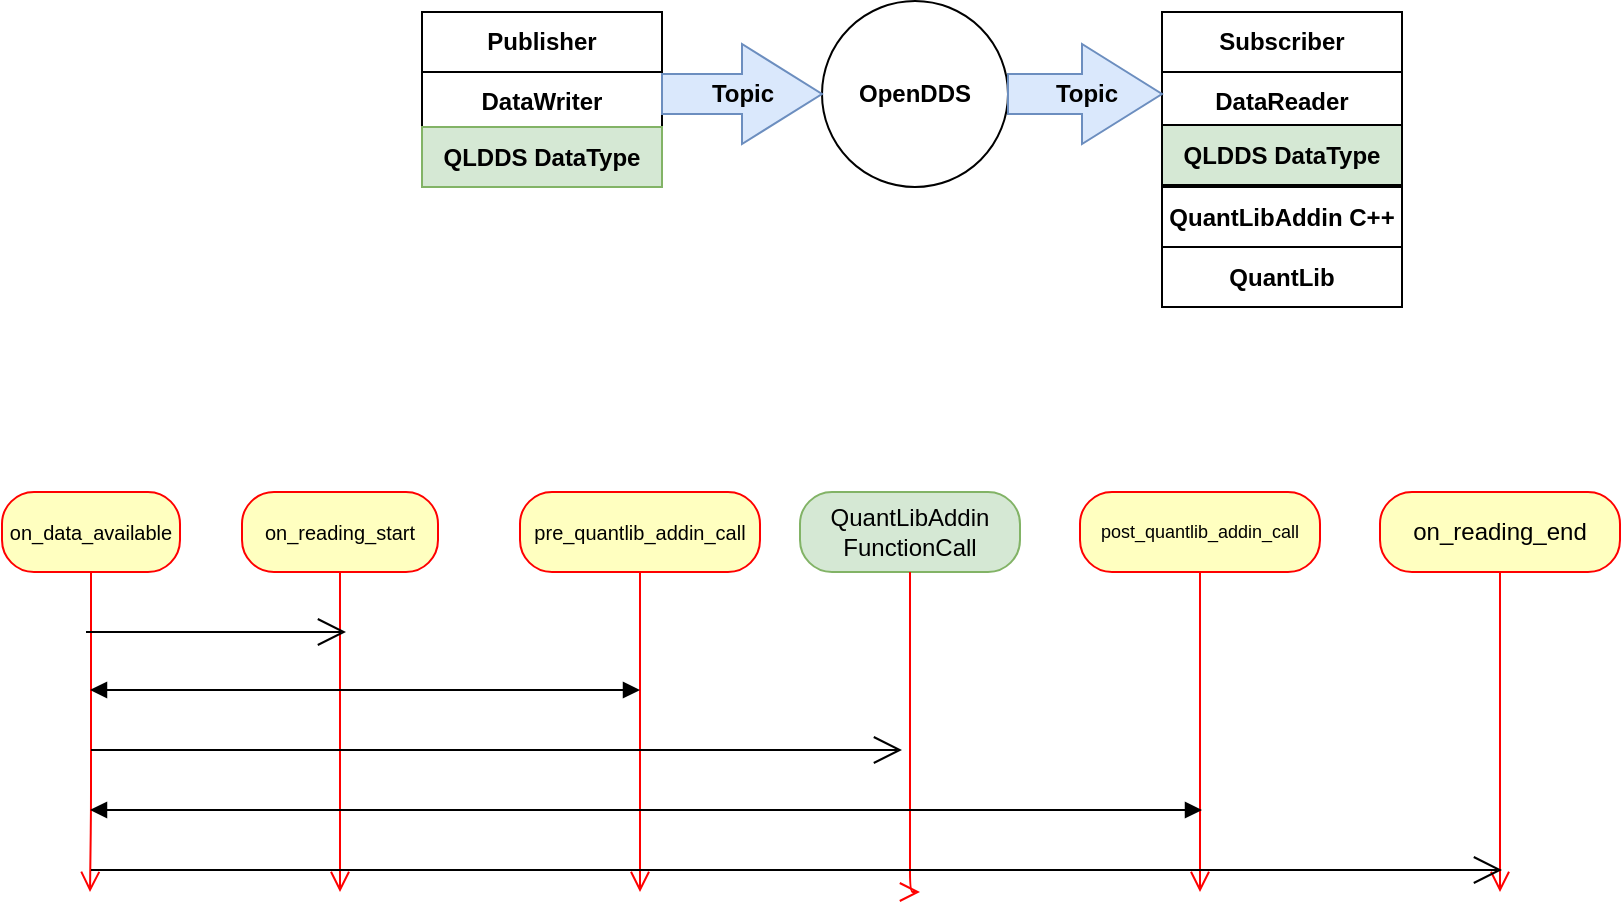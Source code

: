 <mxfile version="12.2.0" type="github" pages="1">
  <diagram id="FgFeBv1eccKTeo6hjX-A" name="Page-1">
    <mxGraphModel dx="952" dy="1168" grid="1" gridSize="10" guides="1" tooltips="1" connect="1" arrows="1" fold="1" page="1" pageScale="1" pageWidth="850" pageHeight="1100" math="0" shadow="0">
      <root>
        <mxCell id="0"/>
        <mxCell id="1" parent="0"/>
        <mxCell id="dGfULtTPnIdKDtHaVdav-1" value="OpenDDS" style="ellipse;whiteSpace=wrap;html=1;aspect=fixed;fontStyle=1" vertex="1" parent="1">
          <mxGeometry x="430" y="154.5" width="93" height="93" as="geometry"/>
        </mxCell>
        <mxCell id="dGfULtTPnIdKDtHaVdav-2" value="&lt;b&gt;Publisher&lt;/b&gt;" style="rounded=0;whiteSpace=wrap;html=1;" vertex="1" parent="1">
          <mxGeometry x="230" y="160" width="120" height="30" as="geometry"/>
        </mxCell>
        <mxCell id="dGfULtTPnIdKDtHaVdav-6" value="&lt;b&gt;DataWriter&lt;/b&gt;" style="rounded=0;whiteSpace=wrap;html=1;" vertex="1" parent="1">
          <mxGeometry x="230" y="190" width="120" height="30" as="geometry"/>
        </mxCell>
        <mxCell id="dGfULtTPnIdKDtHaVdav-7" value="&lt;b&gt;QLDDS DataType&lt;br&gt;&lt;/b&gt;" style="rounded=0;whiteSpace=wrap;html=1;fillColor=#d5e8d4;strokeColor=#82b366;" vertex="1" parent="1">
          <mxGeometry x="230" y="217.5" width="120" height="30" as="geometry"/>
        </mxCell>
        <mxCell id="dGfULtTPnIdKDtHaVdav-9" value="Topic" style="html=1;shadow=0;dashed=0;align=center;verticalAlign=middle;shape=mxgraph.arrows2.arrow;dy=0.6;dx=40;notch=0;fillColor=#dae8fc;strokeColor=#6c8ebf;fontStyle=1" vertex="1" parent="1">
          <mxGeometry x="350" y="176" width="80" height="50" as="geometry"/>
        </mxCell>
        <mxCell id="dGfULtTPnIdKDtHaVdav-10" value="&lt;b&gt;Subscriber&lt;/b&gt;" style="rounded=0;whiteSpace=wrap;html=1;" vertex="1" parent="1">
          <mxGeometry x="600" y="160" width="120" height="30" as="geometry"/>
        </mxCell>
        <mxCell id="dGfULtTPnIdKDtHaVdav-11" value="&lt;b&gt;DataReader&lt;/b&gt;" style="rounded=0;whiteSpace=wrap;html=1;" vertex="1" parent="1">
          <mxGeometry x="600" y="190" width="120" height="30" as="geometry"/>
        </mxCell>
        <mxCell id="dGfULtTPnIdKDtHaVdav-12" value="&lt;b&gt;QLDDS DataType&lt;/b&gt;" style="rounded=0;whiteSpace=wrap;html=1;fillColor=#d5e8d4;strokeColor=#000000;glass=0;shadow=0;comic=0;" vertex="1" parent="1">
          <mxGeometry x="600" y="216.5" width="120" height="30" as="geometry"/>
        </mxCell>
        <mxCell id="dGfULtTPnIdKDtHaVdav-13" value="&lt;b&gt;QuantLibAddin C++&lt;/b&gt;" style="rounded=0;whiteSpace=wrap;html=1;strokeColor=#000000;" vertex="1" parent="1">
          <mxGeometry x="600" y="247.5" width="120" height="30" as="geometry"/>
        </mxCell>
        <mxCell id="dGfULtTPnIdKDtHaVdav-14" value="&lt;b&gt;QuantLib&lt;/b&gt;" style="rounded=0;whiteSpace=wrap;html=1;" vertex="1" parent="1">
          <mxGeometry x="600" y="277.5" width="120" height="30" as="geometry"/>
        </mxCell>
        <mxCell id="dGfULtTPnIdKDtHaVdav-15" value="Topic" style="html=1;shadow=0;dashed=0;align=center;verticalAlign=middle;shape=mxgraph.arrows2.arrow;dy=0.6;dx=40;notch=0;fillColor=#dae8fc;strokeColor=#6c8ebf;fontStyle=1" vertex="1" parent="1">
          <mxGeometry x="523" y="176" width="77" height="50" as="geometry"/>
        </mxCell>
        <mxCell id="dGfULtTPnIdKDtHaVdav-18" value="on_data_available" style="rounded=1;whiteSpace=wrap;html=1;arcSize=40;fontColor=#000000;fillColor=#ffffc0;strokeColor=#ff0000;shadow=0;glass=0;comic=0;fontSize=10;" vertex="1" parent="1">
          <mxGeometry x="20" y="400" width="89" height="40" as="geometry"/>
        </mxCell>
        <mxCell id="dGfULtTPnIdKDtHaVdav-19" value="" style="edgeStyle=orthogonalEdgeStyle;html=1;verticalAlign=bottom;endArrow=open;endSize=8;strokeColor=#ff0000;" edge="1" source="dGfULtTPnIdKDtHaVdav-18" parent="1">
          <mxGeometry relative="1" as="geometry">
            <mxPoint x="64" y="600" as="targetPoint"/>
            <Array as="points">
              <mxPoint x="64" y="560"/>
              <mxPoint x="64" y="560"/>
            </Array>
          </mxGeometry>
        </mxCell>
        <mxCell id="dGfULtTPnIdKDtHaVdav-20" value="on_reading_start" style="rounded=1;whiteSpace=wrap;html=1;arcSize=40;fontColor=#000000;fillColor=#ffffc0;strokeColor=#ff0000;shadow=0;glass=0;comic=0;fontSize=10;" vertex="1" parent="1">
          <mxGeometry x="140" y="400" width="98" height="40" as="geometry"/>
        </mxCell>
        <mxCell id="dGfULtTPnIdKDtHaVdav-21" value="" style="edgeStyle=orthogonalEdgeStyle;html=1;verticalAlign=bottom;endArrow=open;endSize=8;strokeColor=#ff0000;" edge="1" source="dGfULtTPnIdKDtHaVdav-20" parent="1">
          <mxGeometry relative="1" as="geometry">
            <mxPoint x="189" y="600" as="targetPoint"/>
          </mxGeometry>
        </mxCell>
        <mxCell id="dGfULtTPnIdKDtHaVdav-24" value="pre_quantlib_addin_call" style="rounded=1;whiteSpace=wrap;html=1;arcSize=40;fontColor=#000000;fillColor=#ffffc0;strokeColor=#ff0000;shadow=0;glass=0;comic=0;fontSize=10;" vertex="1" parent="1">
          <mxGeometry x="279" y="400" width="120" height="40" as="geometry"/>
        </mxCell>
        <mxCell id="dGfULtTPnIdKDtHaVdav-25" value="" style="edgeStyle=orthogonalEdgeStyle;html=1;verticalAlign=bottom;endArrow=open;endSize=8;strokeColor=#ff0000;" edge="1" source="dGfULtTPnIdKDtHaVdav-24" parent="1">
          <mxGeometry relative="1" as="geometry">
            <mxPoint x="339" y="600" as="targetPoint"/>
          </mxGeometry>
        </mxCell>
        <mxCell id="dGfULtTPnIdKDtHaVdav-28" value="" style="endArrow=block;startArrow=block;endFill=1;startFill=1;html=1;fontSize=10;" edge="1" parent="1">
          <mxGeometry width="160" relative="1" as="geometry">
            <mxPoint x="64" y="499" as="sourcePoint"/>
            <mxPoint x="339" y="499" as="targetPoint"/>
          </mxGeometry>
        </mxCell>
        <mxCell id="dGfULtTPnIdKDtHaVdav-29" value="QuantLibAddin&lt;br&gt;FunctionCall" style="rounded=1;whiteSpace=wrap;html=1;arcSize=40;fillColor=#d5e8d4;strokeColor=#82b366;shadow=0;glass=0;comic=0;" vertex="1" parent="1">
          <mxGeometry x="419" y="400" width="110" height="40" as="geometry"/>
        </mxCell>
        <mxCell id="dGfULtTPnIdKDtHaVdav-30" value="" style="edgeStyle=orthogonalEdgeStyle;html=1;verticalAlign=bottom;endArrow=open;endSize=8;strokeColor=#ff0000;fontSize=10;" edge="1" source="dGfULtTPnIdKDtHaVdav-29" parent="1">
          <mxGeometry relative="1" as="geometry">
            <mxPoint x="479" y="600" as="targetPoint"/>
            <Array as="points">
              <mxPoint x="474" y="600"/>
            </Array>
          </mxGeometry>
        </mxCell>
        <mxCell id="dGfULtTPnIdKDtHaVdav-34" value="post_quantlib_addin_call" style="rounded=1;whiteSpace=wrap;html=1;arcSize=40;fontColor=#000000;fillColor=#ffffc0;strokeColor=#ff0000;shadow=0;glass=0;comic=0;fontSize=9;" vertex="1" parent="1">
          <mxGeometry x="559" y="400" width="120" height="40" as="geometry"/>
        </mxCell>
        <mxCell id="dGfULtTPnIdKDtHaVdav-35" value="" style="edgeStyle=orthogonalEdgeStyle;html=1;verticalAlign=bottom;endArrow=open;endSize=8;strokeColor=#ff0000;fontSize=10;" edge="1" source="dGfULtTPnIdKDtHaVdav-34" parent="1">
          <mxGeometry relative="1" as="geometry">
            <mxPoint x="619" y="600" as="targetPoint"/>
          </mxGeometry>
        </mxCell>
        <mxCell id="dGfULtTPnIdKDtHaVdav-39" value="on_reading_end" style="rounded=1;whiteSpace=wrap;html=1;arcSize=40;fontColor=#000000;fillColor=#ffffc0;strokeColor=#ff0000;shadow=0;glass=0;comic=0;" vertex="1" parent="1">
          <mxGeometry x="709" y="400" width="120" height="40" as="geometry"/>
        </mxCell>
        <mxCell id="dGfULtTPnIdKDtHaVdav-40" value="" style="edgeStyle=orthogonalEdgeStyle;html=1;verticalAlign=bottom;endArrow=open;endSize=8;strokeColor=#ff0000;fontSize=9;" edge="1" source="dGfULtTPnIdKDtHaVdav-39" parent="1">
          <mxGeometry relative="1" as="geometry">
            <mxPoint x="769" y="600" as="targetPoint"/>
          </mxGeometry>
        </mxCell>
        <mxCell id="dGfULtTPnIdKDtHaVdav-42" value="" style="endArrow=block;startArrow=block;endFill=1;startFill=1;html=1;fontSize=9;" edge="1" parent="1">
          <mxGeometry width="160" relative="1" as="geometry">
            <mxPoint x="64" y="559" as="sourcePoint"/>
            <mxPoint x="620" y="559" as="targetPoint"/>
          </mxGeometry>
        </mxCell>
        <mxCell id="dGfULtTPnIdKDtHaVdav-49" value="" style="endArrow=open;endFill=1;endSize=12;html=1;fontSize=9;" edge="1" parent="1">
          <mxGeometry width="160" relative="1" as="geometry">
            <mxPoint x="62" y="470" as="sourcePoint"/>
            <mxPoint x="192" y="470" as="targetPoint"/>
          </mxGeometry>
        </mxCell>
        <mxCell id="dGfULtTPnIdKDtHaVdav-50" value="" style="endArrow=open;endFill=1;endSize=12;html=1;fontSize=9;" edge="1" parent="1">
          <mxGeometry width="160" relative="1" as="geometry">
            <mxPoint x="64.5" y="529" as="sourcePoint"/>
            <mxPoint x="470" y="529" as="targetPoint"/>
          </mxGeometry>
        </mxCell>
        <mxCell id="dGfULtTPnIdKDtHaVdav-51" value="" style="endArrow=open;endFill=1;endSize=12;html=1;fontSize=9;" edge="1" parent="1">
          <mxGeometry width="160" relative="1" as="geometry">
            <mxPoint x="64.5" y="589" as="sourcePoint"/>
            <mxPoint x="770" y="589" as="targetPoint"/>
          </mxGeometry>
        </mxCell>
      </root>
    </mxGraphModel>
  </diagram>
</mxfile>
